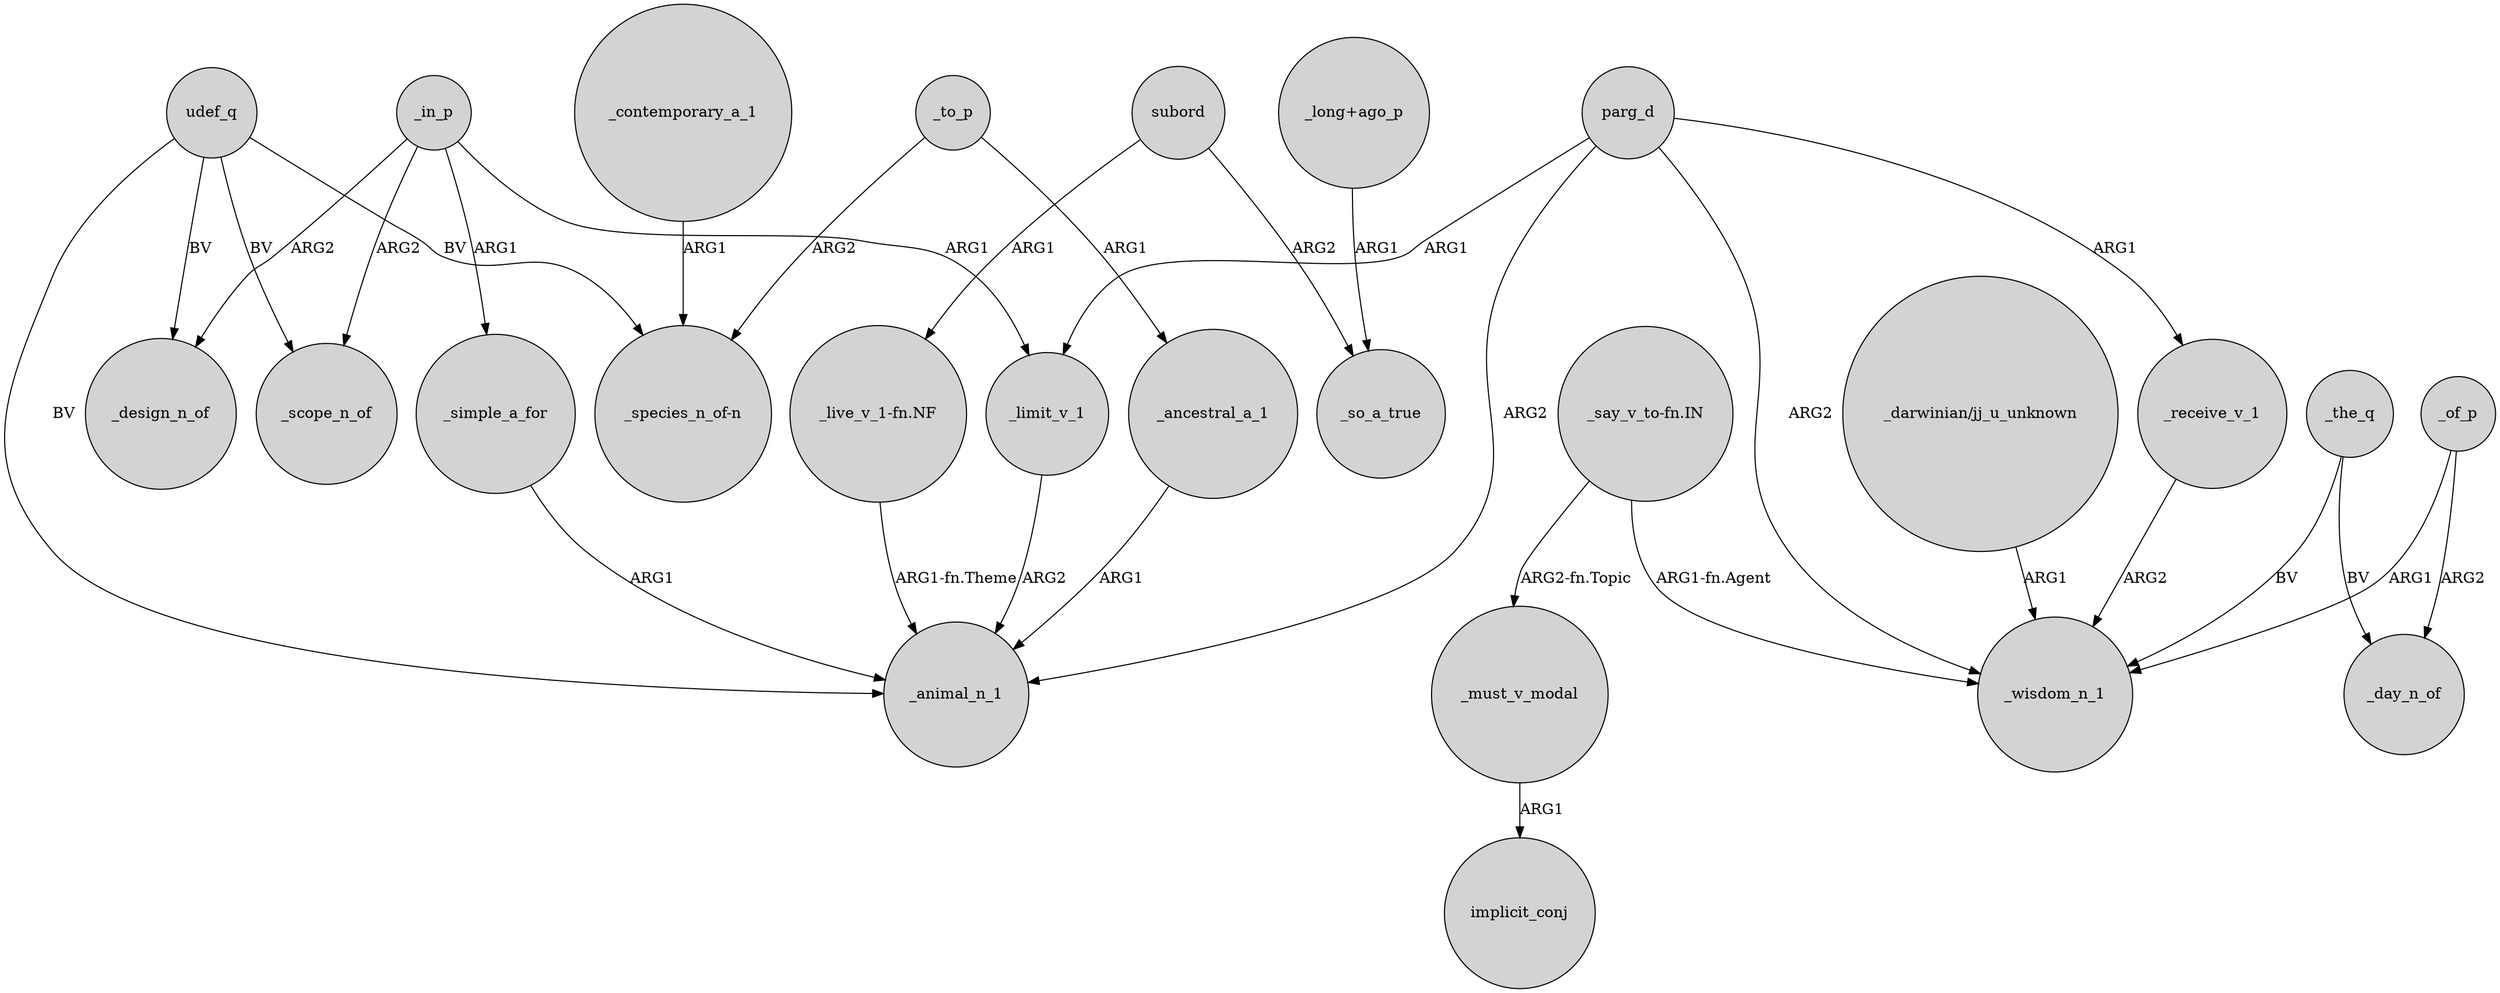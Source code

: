 digraph {
	node [shape=circle style=filled]
	parg_d -> _limit_v_1 [label=ARG1]
	"_say_v_to-fn.IN" -> _must_v_modal [label="ARG2-fn.Topic"]
	"_long+ago_p" -> _so_a_true [label=ARG1]
	udef_q -> _scope_n_of [label=BV]
	_in_p -> _limit_v_1 [label=ARG1]
	_to_p -> "_species_n_of-n" [label=ARG2]
	"_darwinian/jj_u_unknown" -> _wisdom_n_1 [label=ARG1]
	_ancestral_a_1 -> _animal_n_1 [label=ARG1]
	_contemporary_a_1 -> "_species_n_of-n" [label=ARG1]
	subord -> _so_a_true [label=ARG2]
	_the_q -> _day_n_of [label=BV]
	"_say_v_to-fn.IN" -> _wisdom_n_1 [label="ARG1-fn.Agent"]
	udef_q -> _animal_n_1 [label=BV]
	parg_d -> _receive_v_1 [label=ARG1]
	_of_p -> _wisdom_n_1 [label=ARG1]
	_in_p -> _scope_n_of [label=ARG2]
	"_live_v_1-fn.NF" -> _animal_n_1 [label="ARG1-fn.Theme"]
	_must_v_modal -> implicit_conj [label=ARG1]
	_in_p -> _simple_a_for [label=ARG1]
	_in_p -> _design_n_of [label=ARG2]
	parg_d -> _wisdom_n_1 [label=ARG2]
	udef_q -> _design_n_of [label=BV]
	_to_p -> _ancestral_a_1 [label=ARG1]
	_limit_v_1 -> _animal_n_1 [label=ARG2]
	udef_q -> "_species_n_of-n" [label=BV]
	subord -> "_live_v_1-fn.NF" [label=ARG1]
	_of_p -> _day_n_of [label=ARG2]
	_receive_v_1 -> _wisdom_n_1 [label=ARG2]
	parg_d -> _animal_n_1 [label=ARG2]
	_simple_a_for -> _animal_n_1 [label=ARG1]
	_the_q -> _wisdom_n_1 [label=BV]
}
